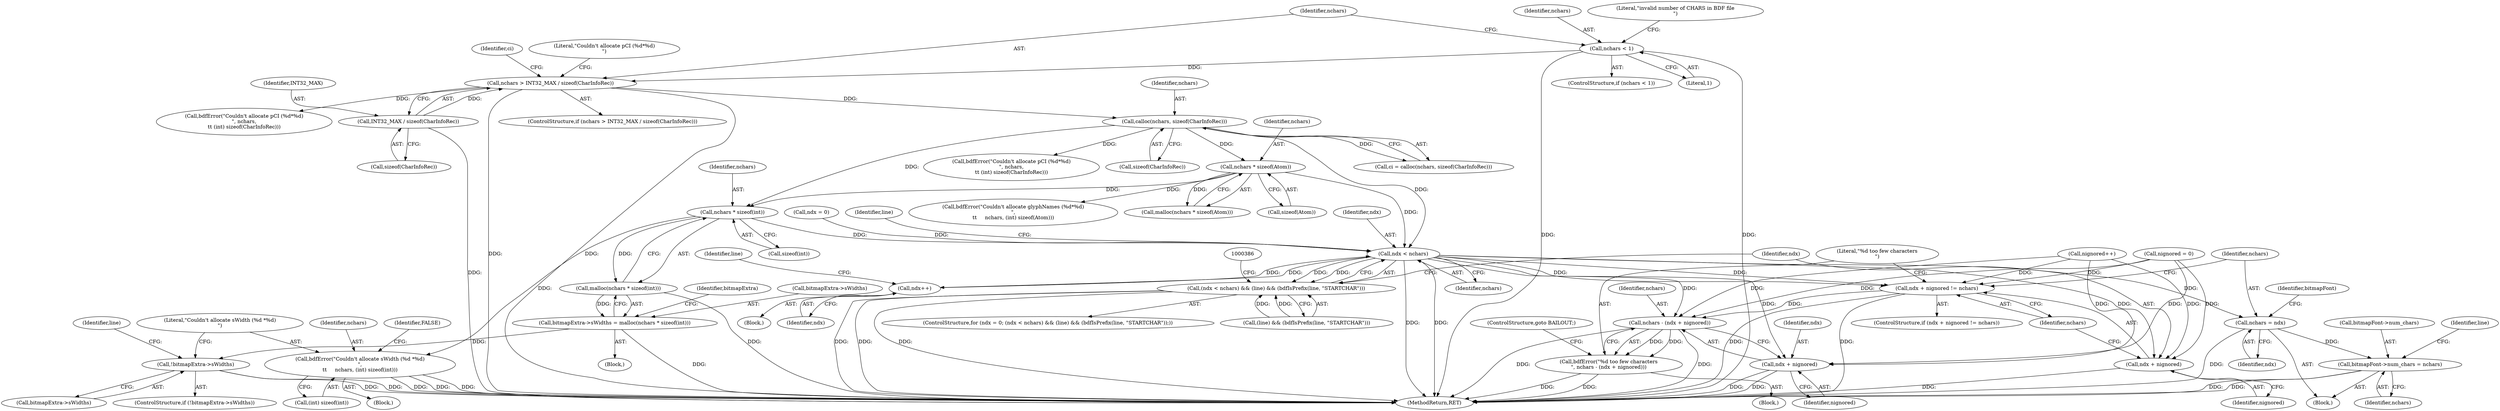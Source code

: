 digraph "0_libxfont_4d024ac10f964f6bd372ae0dd14f02772a6e5f63@API" {
"1000300" [label="(Call,nchars * sizeof(int))"];
"1000274" [label="(Call,nchars * sizeof(Atom))"];
"1000245" [label="(Call,calloc(nchars, sizeof(CharInfoRec)))"];
"1000228" [label="(Call,nchars > INT32_MAX / sizeof(CharInfoRec))"];
"1000219" [label="(Call,nchars < 1)"];
"1000230" [label="(Call,INT32_MAX / sizeof(CharInfoRec))"];
"1000299" [label="(Call,malloc(nchars * sizeof(int)))"];
"1000295" [label="(Call,bitmapExtra->sWidths = malloc(nchars * sizeof(int)))"];
"1000305" [label="(Call,!bitmapExtra->sWidths)"];
"1000310" [label="(Call,bdfError(\"Couldn't allocate sWidth (%d *%d)\n\",\n\t\t     nchars, (int) sizeof(int)))"];
"1000361" [label="(Call,ndx < nchars)"];
"1000360" [label="(Call,(ndx < nchars) && (line) && (bdfIsPrefix(line, \"STARTCHAR\")))"];
"1000932" [label="(Call,ndx++)"];
"1000945" [label="(Call,ndx + nignored != nchars)"];
"1000953" [label="(Call,nchars - (ndx + nignored))"];
"1000951" [label="(Call,bdfError(\"%d too few characters\n\", nchars - (ndx + nignored)))"];
"1000946" [label="(Call,ndx + nignored)"];
"1000955" [label="(Call,ndx + nignored)"];
"1000959" [label="(Call,nchars = ndx)"];
"1000962" [label="(Call,bitmapFont->num_chars = nchars)"];
"1000357" [label="(Call,ndx = 0)"];
"1000302" [label="(Call,sizeof(int))"];
"1000320" [label="(Identifier,line)"];
"1000932" [label="(Call,ndx++)"];
"1000307" [label="(Identifier,bitmapExtra)"];
"1000284" [label="(Call,bdfError(\"Couldn't allocate glyphNames (%d*%d)\n\",\n\t\t     nchars, (int) sizeof(Atom)))"];
"1000363" [label="(Identifier,nchars)"];
"1000957" [label="(Identifier,nignored)"];
"1000274" [label="(Call,nchars * sizeof(Atom))"];
"1000353" [label="(Call,nignored = 0)"];
"1000300" [label="(Call,nchars * sizeof(int))"];
"1000219" [label="(Call,nchars < 1)"];
"1000948" [label="(Identifier,nignored)"];
"1000933" [label="(Identifier,ndx)"];
"1000950" [label="(Block,)"];
"1000305" [label="(Call,!bitmapExtra->sWidths)"];
"1000304" [label="(ControlStructure,if (!bitmapExtra->sWidths))"];
"1000946" [label="(Call,ndx + nignored)"];
"1000365" [label="(Identifier,line)"];
"1000953" [label="(Call,nchars - (ndx + nignored))"];
"1000299" [label="(Call,malloc(nchars * sizeof(int)))"];
"1000230" [label="(Call,INT32_MAX / sizeof(CharInfoRec))"];
"1000952" [label="(Literal,\"%d too few characters\n\")"];
"1000275" [label="(Identifier,nchars)"];
"1000273" [label="(Call,malloc(nchars * sizeof(Atom)))"];
"1001224" [label="(MethodReturn,RET)"];
"1000476" [label="(Call,nignored++)"];
"1000276" [label="(Call,sizeof(Atom))"];
"1000227" [label="(ControlStructure,if (nchars > INT32_MAX / sizeof(CharInfoRec)))"];
"1000313" [label="(Call,(int) sizeof(int))"];
"1000228" [label="(Call,nchars > INT32_MAX / sizeof(CharInfoRec))"];
"1000306" [label="(Call,bitmapExtra->sWidths)"];
"1000221" [label="(Literal,1)"];
"1000224" [label="(Literal,\"invalid number of CHARS in BDF file\n\")"];
"1000960" [label="(Identifier,nchars)"];
"1000949" [label="(Identifier,nchars)"];
"1000123" [label="(Block,)"];
"1000311" [label="(Literal,\"Couldn't allocate sWidth (%d *%d)\n\")"];
"1000310" [label="(Call,bdfError(\"Couldn't allocate sWidth (%d *%d)\n\",\n\t\t     nchars, (int) sizeof(int)))"];
"1000218" [label="(ControlStructure,if (nchars < 1))"];
"1000231" [label="(Identifier,INT32_MAX)"];
"1000296" [label="(Call,bitmapExtra->sWidths)"];
"1000301" [label="(Identifier,nchars)"];
"1000951" [label="(Call,bdfError(\"%d too few characters\n\", nchars - (ndx + nignored)))"];
"1000944" [label="(ControlStructure,if (ndx + nignored != nchars))"];
"1000969" [label="(Identifier,line)"];
"1000247" [label="(Call,sizeof(CharInfoRec))"];
"1000360" [label="(Call,(ndx < nchars) && (line) && (bdfIsPrefix(line, \"STARTCHAR\")))"];
"1000362" [label="(Identifier,ndx)"];
"1000220" [label="(Identifier,nchars)"];
"1000945" [label="(Call,ndx + nignored != nchars)"];
"1000361" [label="(Call,ndx < nchars)"];
"1000246" [label="(Identifier,nchars)"];
"1000245" [label="(Call,calloc(nchars, sizeof(CharInfoRec)))"];
"1000364" [label="(Call,(line) && (bdfIsPrefix(line, \"STARTCHAR\")))"];
"1000939" [label="(Identifier,line)"];
"1000961" [label="(Identifier,ndx)"];
"1000244" [label="(Identifier,ci)"];
"1000294" [label="(Block,)"];
"1000232" [label="(Call,sizeof(CharInfoRec))"];
"1000954" [label="(Identifier,nchars)"];
"1000958" [label="(ControlStructure,goto BAILOUT;)"];
"1000243" [label="(Call,ci = calloc(nchars, sizeof(CharInfoRec)))"];
"1000253" [label="(Call,bdfError(\"Couldn't allocate pCI (%d*%d)\n\", nchars,\n\t\t (int) sizeof(CharInfoRec)))"];
"1000947" [label="(Identifier,ndx)"];
"1000235" [label="(Call,bdfError(\"Couldn't allocate pCI (%d*%d)\n\", nchars,\n\t\t (int) sizeof(CharInfoRec)))"];
"1000966" [label="(Identifier,nchars)"];
"1000295" [label="(Call,bitmapExtra->sWidths = malloc(nchars * sizeof(int)))"];
"1000236" [label="(Literal,\"Couldn't allocate pCI (%d*%d)\n\")"];
"1000318" [label="(Identifier,FALSE)"];
"1000876" [label="(Block,)"];
"1000962" [label="(Call,bitmapFont->num_chars = nchars)"];
"1000312" [label="(Identifier,nchars)"];
"1000955" [label="(Call,ndx + nignored)"];
"1000956" [label="(Identifier,ndx)"];
"1000229" [label="(Identifier,nchars)"];
"1000963" [label="(Call,bitmapFont->num_chars)"];
"1000309" [label="(Block,)"];
"1000356" [label="(ControlStructure,for (ndx = 0; (ndx < nchars) && (line) && (bdfIsPrefix(line, \"STARTCHAR\"));))"];
"1000964" [label="(Identifier,bitmapFont)"];
"1000959" [label="(Call,nchars = ndx)"];
"1000300" -> "1000299"  [label="AST: "];
"1000300" -> "1000302"  [label="CFG: "];
"1000301" -> "1000300"  [label="AST: "];
"1000302" -> "1000300"  [label="AST: "];
"1000299" -> "1000300"  [label="CFG: "];
"1000300" -> "1000299"  [label="DDG: "];
"1000274" -> "1000300"  [label="DDG: "];
"1000245" -> "1000300"  [label="DDG: "];
"1000300" -> "1000310"  [label="DDG: "];
"1000300" -> "1000361"  [label="DDG: "];
"1000274" -> "1000273"  [label="AST: "];
"1000274" -> "1000276"  [label="CFG: "];
"1000275" -> "1000274"  [label="AST: "];
"1000276" -> "1000274"  [label="AST: "];
"1000273" -> "1000274"  [label="CFG: "];
"1000274" -> "1000273"  [label="DDG: "];
"1000245" -> "1000274"  [label="DDG: "];
"1000274" -> "1000284"  [label="DDG: "];
"1000274" -> "1000361"  [label="DDG: "];
"1000245" -> "1000243"  [label="AST: "];
"1000245" -> "1000247"  [label="CFG: "];
"1000246" -> "1000245"  [label="AST: "];
"1000247" -> "1000245"  [label="AST: "];
"1000243" -> "1000245"  [label="CFG: "];
"1000245" -> "1000243"  [label="DDG: "];
"1000228" -> "1000245"  [label="DDG: "];
"1000245" -> "1000253"  [label="DDG: "];
"1000245" -> "1000361"  [label="DDG: "];
"1000228" -> "1000227"  [label="AST: "];
"1000228" -> "1000230"  [label="CFG: "];
"1000229" -> "1000228"  [label="AST: "];
"1000230" -> "1000228"  [label="AST: "];
"1000236" -> "1000228"  [label="CFG: "];
"1000244" -> "1000228"  [label="CFG: "];
"1000228" -> "1001224"  [label="DDG: "];
"1000228" -> "1001224"  [label="DDG: "];
"1000219" -> "1000228"  [label="DDG: "];
"1000230" -> "1000228"  [label="DDG: "];
"1000228" -> "1000235"  [label="DDG: "];
"1000219" -> "1000218"  [label="AST: "];
"1000219" -> "1000221"  [label="CFG: "];
"1000220" -> "1000219"  [label="AST: "];
"1000221" -> "1000219"  [label="AST: "];
"1000224" -> "1000219"  [label="CFG: "];
"1000229" -> "1000219"  [label="CFG: "];
"1000219" -> "1001224"  [label="DDG: "];
"1000219" -> "1001224"  [label="DDG: "];
"1000230" -> "1000232"  [label="CFG: "];
"1000231" -> "1000230"  [label="AST: "];
"1000232" -> "1000230"  [label="AST: "];
"1000230" -> "1001224"  [label="DDG: "];
"1000299" -> "1000295"  [label="AST: "];
"1000295" -> "1000299"  [label="CFG: "];
"1000299" -> "1001224"  [label="DDG: "];
"1000299" -> "1000295"  [label="DDG: "];
"1000295" -> "1000294"  [label="AST: "];
"1000296" -> "1000295"  [label="AST: "];
"1000307" -> "1000295"  [label="CFG: "];
"1000295" -> "1001224"  [label="DDG: "];
"1000295" -> "1000305"  [label="DDG: "];
"1000305" -> "1000304"  [label="AST: "];
"1000305" -> "1000306"  [label="CFG: "];
"1000306" -> "1000305"  [label="AST: "];
"1000311" -> "1000305"  [label="CFG: "];
"1000320" -> "1000305"  [label="CFG: "];
"1000305" -> "1001224"  [label="DDG: "];
"1000305" -> "1001224"  [label="DDG: "];
"1000310" -> "1000309"  [label="AST: "];
"1000310" -> "1000313"  [label="CFG: "];
"1000311" -> "1000310"  [label="AST: "];
"1000312" -> "1000310"  [label="AST: "];
"1000313" -> "1000310"  [label="AST: "];
"1000318" -> "1000310"  [label="CFG: "];
"1000310" -> "1001224"  [label="DDG: "];
"1000310" -> "1001224"  [label="DDG: "];
"1000310" -> "1001224"  [label="DDG: "];
"1000361" -> "1000360"  [label="AST: "];
"1000361" -> "1000363"  [label="CFG: "];
"1000362" -> "1000361"  [label="AST: "];
"1000363" -> "1000361"  [label="AST: "];
"1000365" -> "1000361"  [label="CFG: "];
"1000360" -> "1000361"  [label="CFG: "];
"1000361" -> "1001224"  [label="DDG: "];
"1000361" -> "1001224"  [label="DDG: "];
"1000361" -> "1000360"  [label="DDG: "];
"1000361" -> "1000360"  [label="DDG: "];
"1000357" -> "1000361"  [label="DDG: "];
"1000932" -> "1000361"  [label="DDG: "];
"1000361" -> "1000932"  [label="DDG: "];
"1000361" -> "1000945"  [label="DDG: "];
"1000361" -> "1000945"  [label="DDG: "];
"1000361" -> "1000946"  [label="DDG: "];
"1000361" -> "1000953"  [label="DDG: "];
"1000361" -> "1000955"  [label="DDG: "];
"1000361" -> "1000959"  [label="DDG: "];
"1000360" -> "1000356"  [label="AST: "];
"1000360" -> "1000364"  [label="CFG: "];
"1000364" -> "1000360"  [label="AST: "];
"1000386" -> "1000360"  [label="CFG: "];
"1000947" -> "1000360"  [label="CFG: "];
"1000360" -> "1001224"  [label="DDG: "];
"1000360" -> "1001224"  [label="DDG: "];
"1000360" -> "1001224"  [label="DDG: "];
"1000364" -> "1000360"  [label="DDG: "];
"1000364" -> "1000360"  [label="DDG: "];
"1000932" -> "1000876"  [label="AST: "];
"1000932" -> "1000933"  [label="CFG: "];
"1000933" -> "1000932"  [label="AST: "];
"1000939" -> "1000932"  [label="CFG: "];
"1000945" -> "1000944"  [label="AST: "];
"1000945" -> "1000949"  [label="CFG: "];
"1000946" -> "1000945"  [label="AST: "];
"1000949" -> "1000945"  [label="AST: "];
"1000952" -> "1000945"  [label="CFG: "];
"1000960" -> "1000945"  [label="CFG: "];
"1000945" -> "1001224"  [label="DDG: "];
"1000945" -> "1001224"  [label="DDG: "];
"1000476" -> "1000945"  [label="DDG: "];
"1000353" -> "1000945"  [label="DDG: "];
"1000945" -> "1000953"  [label="DDG: "];
"1000953" -> "1000951"  [label="AST: "];
"1000953" -> "1000955"  [label="CFG: "];
"1000954" -> "1000953"  [label="AST: "];
"1000955" -> "1000953"  [label="AST: "];
"1000951" -> "1000953"  [label="CFG: "];
"1000953" -> "1001224"  [label="DDG: "];
"1000953" -> "1001224"  [label="DDG: "];
"1000953" -> "1000951"  [label="DDG: "];
"1000953" -> "1000951"  [label="DDG: "];
"1000476" -> "1000953"  [label="DDG: "];
"1000353" -> "1000953"  [label="DDG: "];
"1000951" -> "1000950"  [label="AST: "];
"1000952" -> "1000951"  [label="AST: "];
"1000958" -> "1000951"  [label="CFG: "];
"1000951" -> "1001224"  [label="DDG: "];
"1000951" -> "1001224"  [label="DDG: "];
"1000946" -> "1000948"  [label="CFG: "];
"1000947" -> "1000946"  [label="AST: "];
"1000948" -> "1000946"  [label="AST: "];
"1000949" -> "1000946"  [label="CFG: "];
"1000946" -> "1001224"  [label="DDG: "];
"1000476" -> "1000946"  [label="DDG: "];
"1000353" -> "1000946"  [label="DDG: "];
"1000955" -> "1000957"  [label="CFG: "];
"1000956" -> "1000955"  [label="AST: "];
"1000957" -> "1000955"  [label="AST: "];
"1000955" -> "1001224"  [label="DDG: "];
"1000955" -> "1001224"  [label="DDG: "];
"1000476" -> "1000955"  [label="DDG: "];
"1000353" -> "1000955"  [label="DDG: "];
"1000959" -> "1000123"  [label="AST: "];
"1000959" -> "1000961"  [label="CFG: "];
"1000960" -> "1000959"  [label="AST: "];
"1000961" -> "1000959"  [label="AST: "];
"1000964" -> "1000959"  [label="CFG: "];
"1000959" -> "1001224"  [label="DDG: "];
"1000959" -> "1000962"  [label="DDG: "];
"1000962" -> "1000123"  [label="AST: "];
"1000962" -> "1000966"  [label="CFG: "];
"1000963" -> "1000962"  [label="AST: "];
"1000966" -> "1000962"  [label="AST: "];
"1000969" -> "1000962"  [label="CFG: "];
"1000962" -> "1001224"  [label="DDG: "];
"1000962" -> "1001224"  [label="DDG: "];
}
